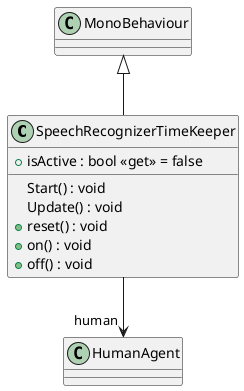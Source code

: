 @startuml
class SpeechRecognizerTimeKeeper {
    + isActive : bool <<get>> = false
    Start() : void
    Update() : void
    + reset() : void
    + on() : void
    + off() : void
}
MonoBehaviour <|-- SpeechRecognizerTimeKeeper
SpeechRecognizerTimeKeeper --> "human" HumanAgent
@enduml
